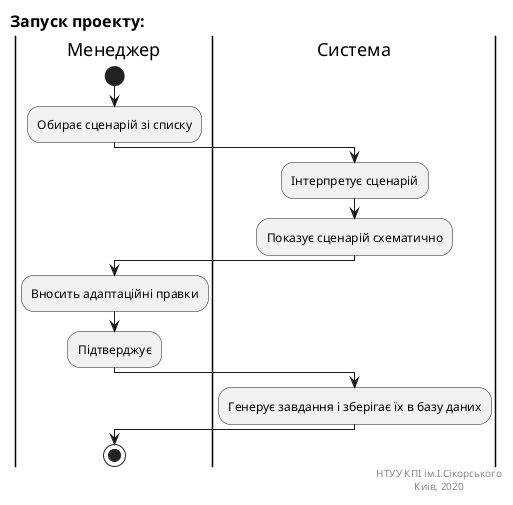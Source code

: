 @startuml runProjectUC

left header
<font size=16 color=black><b>Запуск проекту:</b> 
end header

|Менеджер|
start
:Обирає сценарій зі списку;

|Система|
:Інтерпретує сценарій;
:Показує сценарій схематично;

|Менеджер|
:Вносить адаптаційні правки;
:Підтверджує;

|Система|
:Генерує завдання і зберігає їх в базу даних;

|Менеджер|
stop

right footer
НТУУ КПІ ім.І.Сікорського
Киів, 2020 
end footer
@enduml